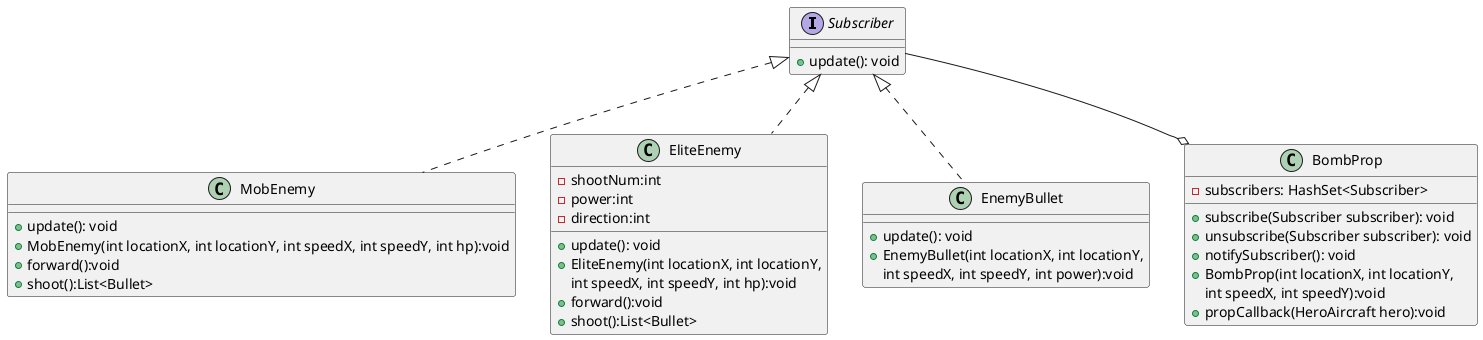 @startuml

Subscriber <|.. MobEnemy
Subscriber <|.. EliteEnemy
Subscriber <|.. EnemyBullet

Subscriber --o BombProp

Interface Subscriber {
    + update(): void
}

class MobEnemy {
    + update(): void
    + MobEnemy(int locationX, int locationY, int speedX, int speedY, int hp):void
    + forward():void
    + shoot():List<Bullet>
}

class EliteEnemy {
    + update(): void
    - shootNum:int
    - power:int
    - direction:int
    + EliteEnemy(int locationX, int locationY,
    int speedX, int speedY, int hp):void
    + forward():void
    + shoot():List<Bullet>
}

class EnemyBullet {
    + update(): void
    + EnemyBullet(int locationX, int locationY,
     int speedX, int speedY, int power):void
}

class BombProp {
    - subscribers: HashSet<Subscriber>
    + subscribe(Subscriber subscriber): void
    + unsubscribe(Subscriber subscriber): void
    + notifySubscriber(): void
    + BombProp(int locationX, int locationY,
    int speedX, int speedY):void
    + propCallback(HeroAircraft hero):void
}
@enduml